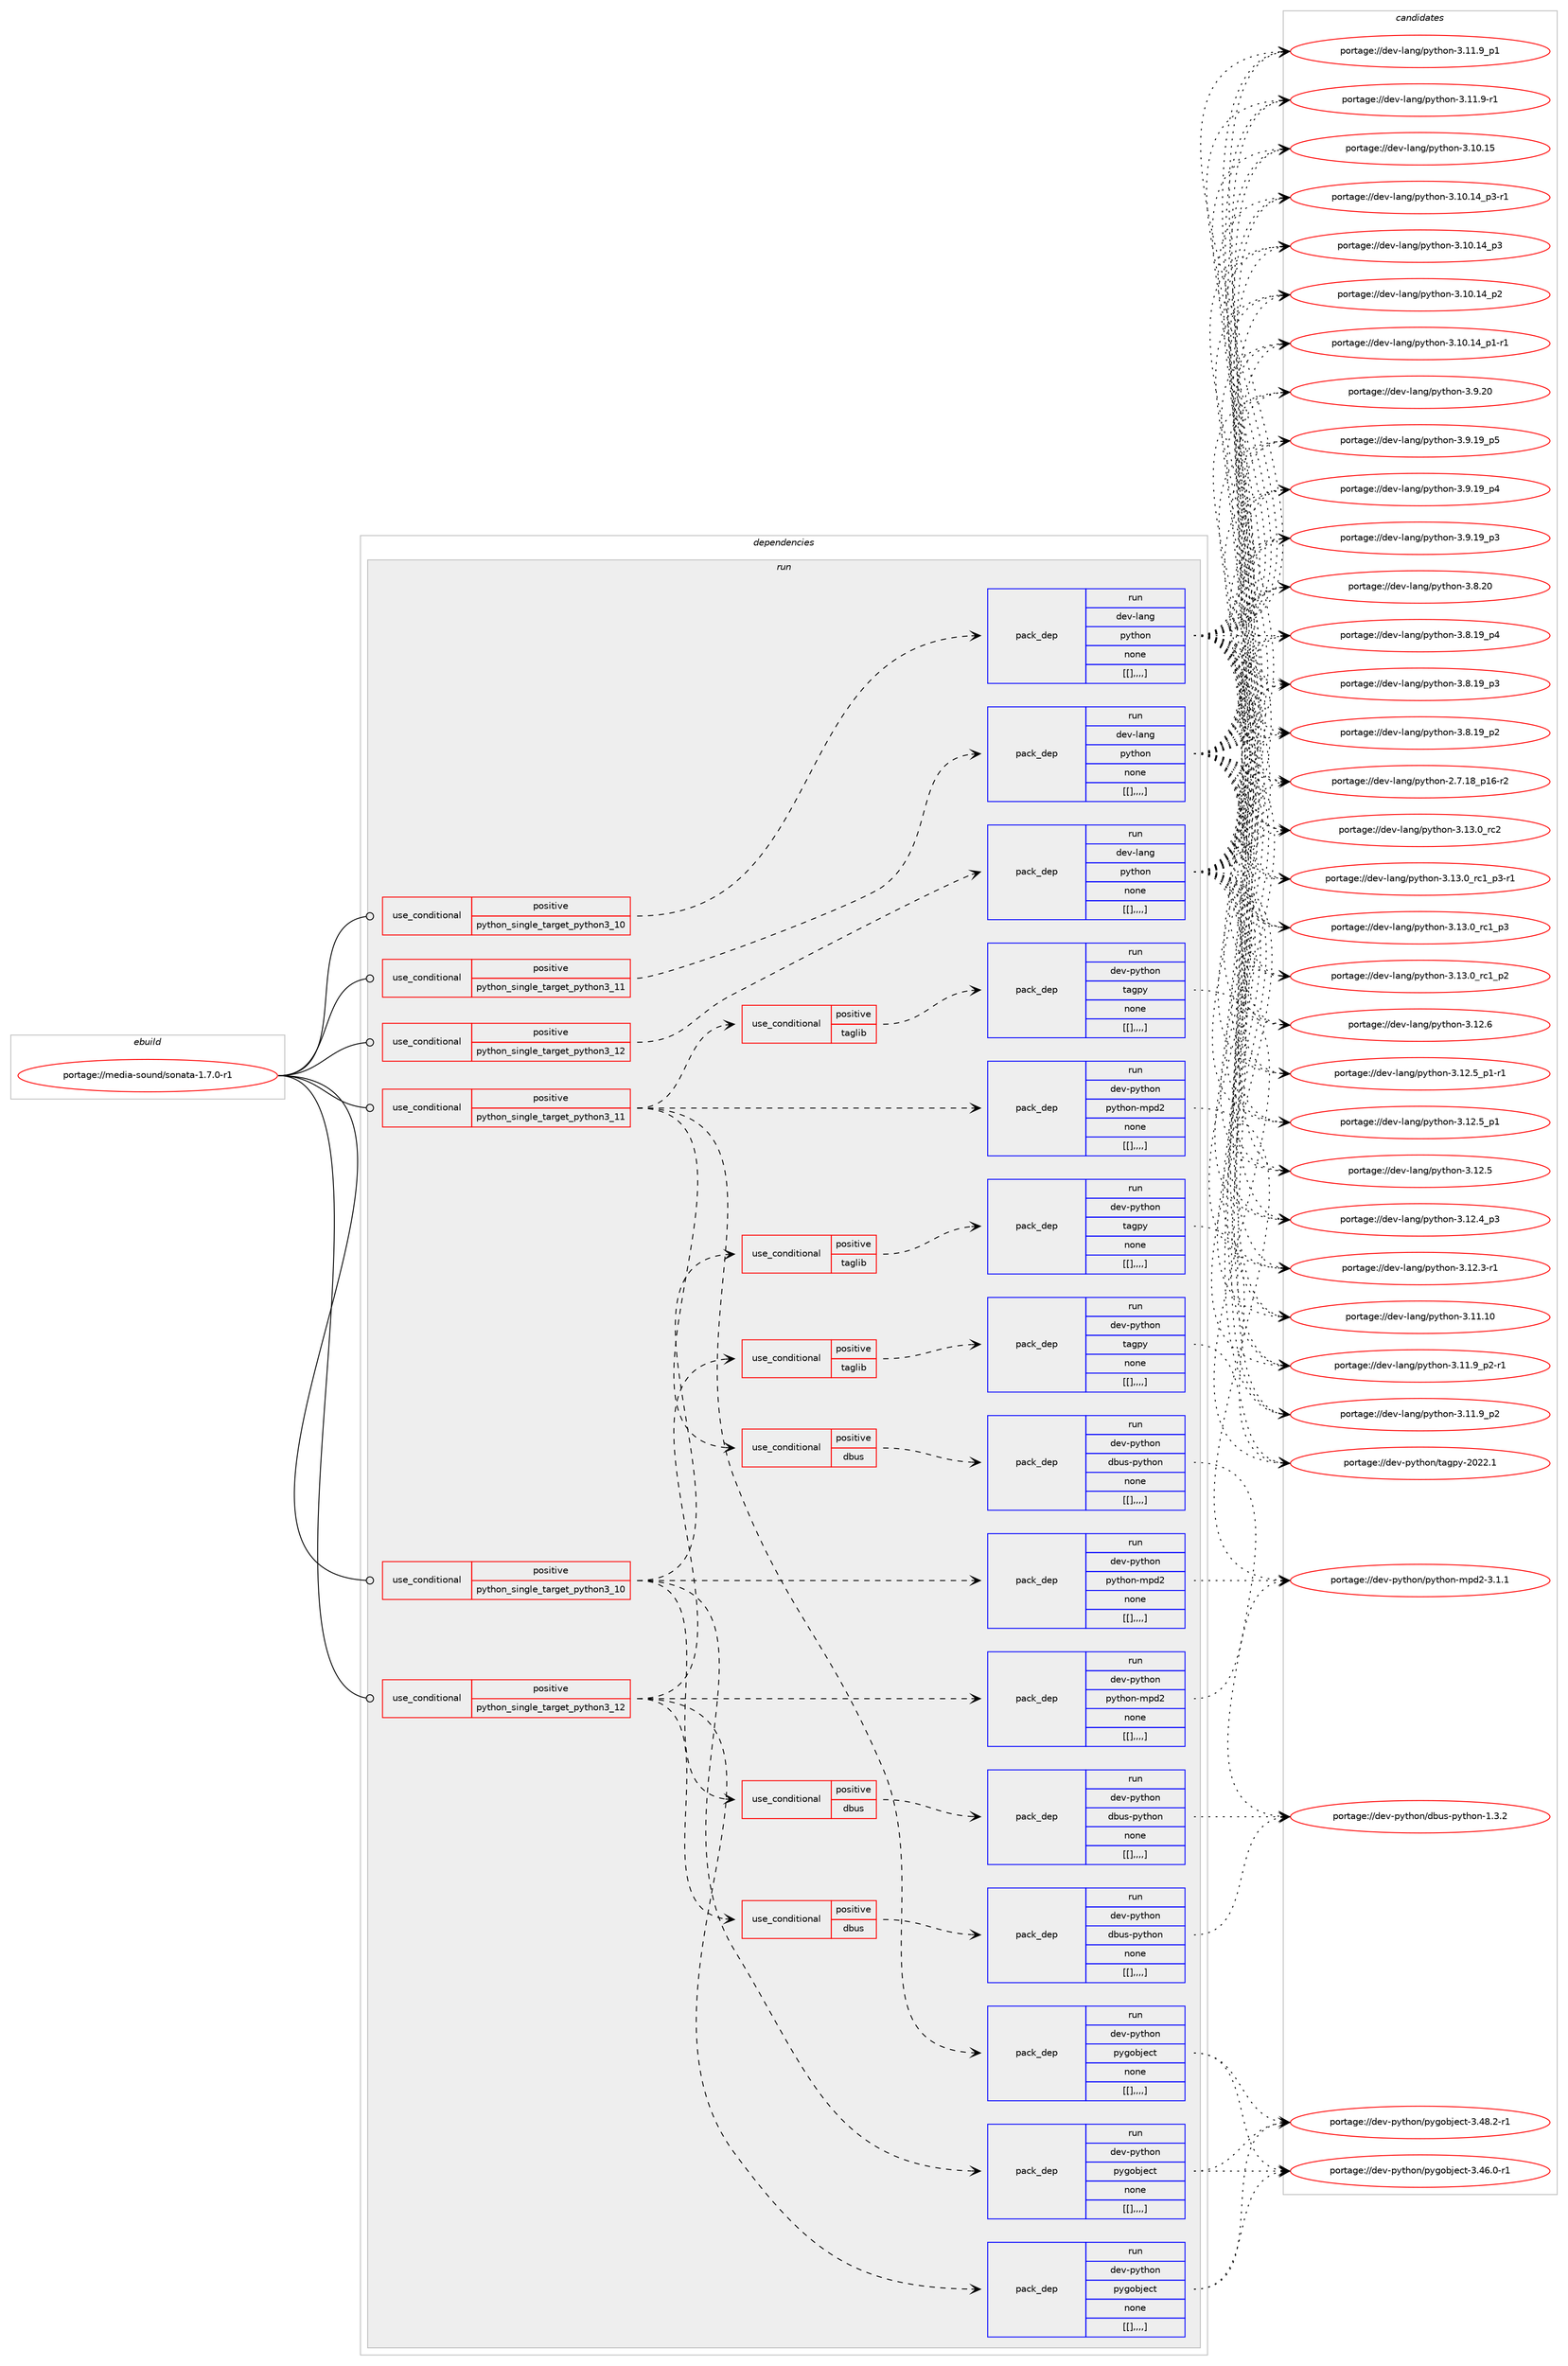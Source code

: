 digraph prolog {

# *************
# Graph options
# *************

newrank=true;
concentrate=true;
compound=true;
graph [rankdir=LR,fontname=Helvetica,fontsize=10,ranksep=1.5];#, ranksep=2.5, nodesep=0.2];
edge  [arrowhead=vee];
node  [fontname=Helvetica,fontsize=10];

# **********
# The ebuild
# **********

subgraph cluster_leftcol {
color=gray;
label=<<i>ebuild</i>>;
id [label="portage://media-sound/sonata-1.7.0-r1", color=red, width=4, href="../media-sound/sonata-1.7.0-r1.svg"];
}

# ****************
# The dependencies
# ****************

subgraph cluster_midcol {
color=gray;
label=<<i>dependencies</i>>;
subgraph cluster_compile {
fillcolor="#eeeeee";
style=filled;
label=<<i>compile</i>>;
}
subgraph cluster_compileandrun {
fillcolor="#eeeeee";
style=filled;
label=<<i>compile and run</i>>;
}
subgraph cluster_run {
fillcolor="#eeeeee";
style=filled;
label=<<i>run</i>>;
subgraph cond85571 {
dependency338604 [label=<<TABLE BORDER="0" CELLBORDER="1" CELLSPACING="0" CELLPADDING="4"><TR><TD ROWSPAN="3" CELLPADDING="10">use_conditional</TD></TR><TR><TD>positive</TD></TR><TR><TD>python_single_target_python3_10</TD></TR></TABLE>>, shape=none, color=red];
subgraph pack250392 {
dependency338605 [label=<<TABLE BORDER="0" CELLBORDER="1" CELLSPACING="0" CELLPADDING="4" WIDTH="220"><TR><TD ROWSPAN="6" CELLPADDING="30">pack_dep</TD></TR><TR><TD WIDTH="110">run</TD></TR><TR><TD>dev-lang</TD></TR><TR><TD>python</TD></TR><TR><TD>none</TD></TR><TR><TD>[[],,,,]</TD></TR></TABLE>>, shape=none, color=blue];
}
dependency338604:e -> dependency338605:w [weight=20,style="dashed",arrowhead="vee"];
}
id:e -> dependency338604:w [weight=20,style="solid",arrowhead="odot"];
subgraph cond85572 {
dependency338606 [label=<<TABLE BORDER="0" CELLBORDER="1" CELLSPACING="0" CELLPADDING="4"><TR><TD ROWSPAN="3" CELLPADDING="10">use_conditional</TD></TR><TR><TD>positive</TD></TR><TR><TD>python_single_target_python3_10</TD></TR></TABLE>>, shape=none, color=red];
subgraph pack250393 {
dependency338607 [label=<<TABLE BORDER="0" CELLBORDER="1" CELLSPACING="0" CELLPADDING="4" WIDTH="220"><TR><TD ROWSPAN="6" CELLPADDING="30">pack_dep</TD></TR><TR><TD WIDTH="110">run</TD></TR><TR><TD>dev-python</TD></TR><TR><TD>pygobject</TD></TR><TR><TD>none</TD></TR><TR><TD>[[],,,,]</TD></TR></TABLE>>, shape=none, color=blue];
}
dependency338606:e -> dependency338607:w [weight=20,style="dashed",arrowhead="vee"];
subgraph pack250394 {
dependency338608 [label=<<TABLE BORDER="0" CELLBORDER="1" CELLSPACING="0" CELLPADDING="4" WIDTH="220"><TR><TD ROWSPAN="6" CELLPADDING="30">pack_dep</TD></TR><TR><TD WIDTH="110">run</TD></TR><TR><TD>dev-python</TD></TR><TR><TD>python-mpd2</TD></TR><TR><TD>none</TD></TR><TR><TD>[[],,,,]</TD></TR></TABLE>>, shape=none, color=blue];
}
dependency338606:e -> dependency338608:w [weight=20,style="dashed",arrowhead="vee"];
subgraph cond85573 {
dependency338609 [label=<<TABLE BORDER="0" CELLBORDER="1" CELLSPACING="0" CELLPADDING="4"><TR><TD ROWSPAN="3" CELLPADDING="10">use_conditional</TD></TR><TR><TD>positive</TD></TR><TR><TD>dbus</TD></TR></TABLE>>, shape=none, color=red];
subgraph pack250395 {
dependency338610 [label=<<TABLE BORDER="0" CELLBORDER="1" CELLSPACING="0" CELLPADDING="4" WIDTH="220"><TR><TD ROWSPAN="6" CELLPADDING="30">pack_dep</TD></TR><TR><TD WIDTH="110">run</TD></TR><TR><TD>dev-python</TD></TR><TR><TD>dbus-python</TD></TR><TR><TD>none</TD></TR><TR><TD>[[],,,,]</TD></TR></TABLE>>, shape=none, color=blue];
}
dependency338609:e -> dependency338610:w [weight=20,style="dashed",arrowhead="vee"];
}
dependency338606:e -> dependency338609:w [weight=20,style="dashed",arrowhead="vee"];
subgraph cond85574 {
dependency338611 [label=<<TABLE BORDER="0" CELLBORDER="1" CELLSPACING="0" CELLPADDING="4"><TR><TD ROWSPAN="3" CELLPADDING="10">use_conditional</TD></TR><TR><TD>positive</TD></TR><TR><TD>taglib</TD></TR></TABLE>>, shape=none, color=red];
subgraph pack250396 {
dependency338612 [label=<<TABLE BORDER="0" CELLBORDER="1" CELLSPACING="0" CELLPADDING="4" WIDTH="220"><TR><TD ROWSPAN="6" CELLPADDING="30">pack_dep</TD></TR><TR><TD WIDTH="110">run</TD></TR><TR><TD>dev-python</TD></TR><TR><TD>tagpy</TD></TR><TR><TD>none</TD></TR><TR><TD>[[],,,,]</TD></TR></TABLE>>, shape=none, color=blue];
}
dependency338611:e -> dependency338612:w [weight=20,style="dashed",arrowhead="vee"];
}
dependency338606:e -> dependency338611:w [weight=20,style="dashed",arrowhead="vee"];
}
id:e -> dependency338606:w [weight=20,style="solid",arrowhead="odot"];
subgraph cond85575 {
dependency338613 [label=<<TABLE BORDER="0" CELLBORDER="1" CELLSPACING="0" CELLPADDING="4"><TR><TD ROWSPAN="3" CELLPADDING="10">use_conditional</TD></TR><TR><TD>positive</TD></TR><TR><TD>python_single_target_python3_11</TD></TR></TABLE>>, shape=none, color=red];
subgraph pack250397 {
dependency338614 [label=<<TABLE BORDER="0" CELLBORDER="1" CELLSPACING="0" CELLPADDING="4" WIDTH="220"><TR><TD ROWSPAN="6" CELLPADDING="30">pack_dep</TD></TR><TR><TD WIDTH="110">run</TD></TR><TR><TD>dev-lang</TD></TR><TR><TD>python</TD></TR><TR><TD>none</TD></TR><TR><TD>[[],,,,]</TD></TR></TABLE>>, shape=none, color=blue];
}
dependency338613:e -> dependency338614:w [weight=20,style="dashed",arrowhead="vee"];
}
id:e -> dependency338613:w [weight=20,style="solid",arrowhead="odot"];
subgraph cond85576 {
dependency338615 [label=<<TABLE BORDER="0" CELLBORDER="1" CELLSPACING="0" CELLPADDING="4"><TR><TD ROWSPAN="3" CELLPADDING="10">use_conditional</TD></TR><TR><TD>positive</TD></TR><TR><TD>python_single_target_python3_11</TD></TR></TABLE>>, shape=none, color=red];
subgraph pack250398 {
dependency338616 [label=<<TABLE BORDER="0" CELLBORDER="1" CELLSPACING="0" CELLPADDING="4" WIDTH="220"><TR><TD ROWSPAN="6" CELLPADDING="30">pack_dep</TD></TR><TR><TD WIDTH="110">run</TD></TR><TR><TD>dev-python</TD></TR><TR><TD>pygobject</TD></TR><TR><TD>none</TD></TR><TR><TD>[[],,,,]</TD></TR></TABLE>>, shape=none, color=blue];
}
dependency338615:e -> dependency338616:w [weight=20,style="dashed",arrowhead="vee"];
subgraph pack250399 {
dependency338617 [label=<<TABLE BORDER="0" CELLBORDER="1" CELLSPACING="0" CELLPADDING="4" WIDTH="220"><TR><TD ROWSPAN="6" CELLPADDING="30">pack_dep</TD></TR><TR><TD WIDTH="110">run</TD></TR><TR><TD>dev-python</TD></TR><TR><TD>python-mpd2</TD></TR><TR><TD>none</TD></TR><TR><TD>[[],,,,]</TD></TR></TABLE>>, shape=none, color=blue];
}
dependency338615:e -> dependency338617:w [weight=20,style="dashed",arrowhead="vee"];
subgraph cond85577 {
dependency338618 [label=<<TABLE BORDER="0" CELLBORDER="1" CELLSPACING="0" CELLPADDING="4"><TR><TD ROWSPAN="3" CELLPADDING="10">use_conditional</TD></TR><TR><TD>positive</TD></TR><TR><TD>dbus</TD></TR></TABLE>>, shape=none, color=red];
subgraph pack250400 {
dependency338619 [label=<<TABLE BORDER="0" CELLBORDER="1" CELLSPACING="0" CELLPADDING="4" WIDTH="220"><TR><TD ROWSPAN="6" CELLPADDING="30">pack_dep</TD></TR><TR><TD WIDTH="110">run</TD></TR><TR><TD>dev-python</TD></TR><TR><TD>dbus-python</TD></TR><TR><TD>none</TD></TR><TR><TD>[[],,,,]</TD></TR></TABLE>>, shape=none, color=blue];
}
dependency338618:e -> dependency338619:w [weight=20,style="dashed",arrowhead="vee"];
}
dependency338615:e -> dependency338618:w [weight=20,style="dashed",arrowhead="vee"];
subgraph cond85578 {
dependency338620 [label=<<TABLE BORDER="0" CELLBORDER="1" CELLSPACING="0" CELLPADDING="4"><TR><TD ROWSPAN="3" CELLPADDING="10">use_conditional</TD></TR><TR><TD>positive</TD></TR><TR><TD>taglib</TD></TR></TABLE>>, shape=none, color=red];
subgraph pack250401 {
dependency338621 [label=<<TABLE BORDER="0" CELLBORDER="1" CELLSPACING="0" CELLPADDING="4" WIDTH="220"><TR><TD ROWSPAN="6" CELLPADDING="30">pack_dep</TD></TR><TR><TD WIDTH="110">run</TD></TR><TR><TD>dev-python</TD></TR><TR><TD>tagpy</TD></TR><TR><TD>none</TD></TR><TR><TD>[[],,,,]</TD></TR></TABLE>>, shape=none, color=blue];
}
dependency338620:e -> dependency338621:w [weight=20,style="dashed",arrowhead="vee"];
}
dependency338615:e -> dependency338620:w [weight=20,style="dashed",arrowhead="vee"];
}
id:e -> dependency338615:w [weight=20,style="solid",arrowhead="odot"];
subgraph cond85579 {
dependency338622 [label=<<TABLE BORDER="0" CELLBORDER="1" CELLSPACING="0" CELLPADDING="4"><TR><TD ROWSPAN="3" CELLPADDING="10">use_conditional</TD></TR><TR><TD>positive</TD></TR><TR><TD>python_single_target_python3_12</TD></TR></TABLE>>, shape=none, color=red];
subgraph pack250402 {
dependency338623 [label=<<TABLE BORDER="0" CELLBORDER="1" CELLSPACING="0" CELLPADDING="4" WIDTH="220"><TR><TD ROWSPAN="6" CELLPADDING="30">pack_dep</TD></TR><TR><TD WIDTH="110">run</TD></TR><TR><TD>dev-lang</TD></TR><TR><TD>python</TD></TR><TR><TD>none</TD></TR><TR><TD>[[],,,,]</TD></TR></TABLE>>, shape=none, color=blue];
}
dependency338622:e -> dependency338623:w [weight=20,style="dashed",arrowhead="vee"];
}
id:e -> dependency338622:w [weight=20,style="solid",arrowhead="odot"];
subgraph cond85580 {
dependency338624 [label=<<TABLE BORDER="0" CELLBORDER="1" CELLSPACING="0" CELLPADDING="4"><TR><TD ROWSPAN="3" CELLPADDING="10">use_conditional</TD></TR><TR><TD>positive</TD></TR><TR><TD>python_single_target_python3_12</TD></TR></TABLE>>, shape=none, color=red];
subgraph pack250403 {
dependency338625 [label=<<TABLE BORDER="0" CELLBORDER="1" CELLSPACING="0" CELLPADDING="4" WIDTH="220"><TR><TD ROWSPAN="6" CELLPADDING="30">pack_dep</TD></TR><TR><TD WIDTH="110">run</TD></TR><TR><TD>dev-python</TD></TR><TR><TD>pygobject</TD></TR><TR><TD>none</TD></TR><TR><TD>[[],,,,]</TD></TR></TABLE>>, shape=none, color=blue];
}
dependency338624:e -> dependency338625:w [weight=20,style="dashed",arrowhead="vee"];
subgraph pack250404 {
dependency338626 [label=<<TABLE BORDER="0" CELLBORDER="1" CELLSPACING="0" CELLPADDING="4" WIDTH="220"><TR><TD ROWSPAN="6" CELLPADDING="30">pack_dep</TD></TR><TR><TD WIDTH="110">run</TD></TR><TR><TD>dev-python</TD></TR><TR><TD>python-mpd2</TD></TR><TR><TD>none</TD></TR><TR><TD>[[],,,,]</TD></TR></TABLE>>, shape=none, color=blue];
}
dependency338624:e -> dependency338626:w [weight=20,style="dashed",arrowhead="vee"];
subgraph cond85581 {
dependency338627 [label=<<TABLE BORDER="0" CELLBORDER="1" CELLSPACING="0" CELLPADDING="4"><TR><TD ROWSPAN="3" CELLPADDING="10">use_conditional</TD></TR><TR><TD>positive</TD></TR><TR><TD>dbus</TD></TR></TABLE>>, shape=none, color=red];
subgraph pack250405 {
dependency338628 [label=<<TABLE BORDER="0" CELLBORDER="1" CELLSPACING="0" CELLPADDING="4" WIDTH="220"><TR><TD ROWSPAN="6" CELLPADDING="30">pack_dep</TD></TR><TR><TD WIDTH="110">run</TD></TR><TR><TD>dev-python</TD></TR><TR><TD>dbus-python</TD></TR><TR><TD>none</TD></TR><TR><TD>[[],,,,]</TD></TR></TABLE>>, shape=none, color=blue];
}
dependency338627:e -> dependency338628:w [weight=20,style="dashed",arrowhead="vee"];
}
dependency338624:e -> dependency338627:w [weight=20,style="dashed",arrowhead="vee"];
subgraph cond85582 {
dependency338629 [label=<<TABLE BORDER="0" CELLBORDER="1" CELLSPACING="0" CELLPADDING="4"><TR><TD ROWSPAN="3" CELLPADDING="10">use_conditional</TD></TR><TR><TD>positive</TD></TR><TR><TD>taglib</TD></TR></TABLE>>, shape=none, color=red];
subgraph pack250406 {
dependency338630 [label=<<TABLE BORDER="0" CELLBORDER="1" CELLSPACING="0" CELLPADDING="4" WIDTH="220"><TR><TD ROWSPAN="6" CELLPADDING="30">pack_dep</TD></TR><TR><TD WIDTH="110">run</TD></TR><TR><TD>dev-python</TD></TR><TR><TD>tagpy</TD></TR><TR><TD>none</TD></TR><TR><TD>[[],,,,]</TD></TR></TABLE>>, shape=none, color=blue];
}
dependency338629:e -> dependency338630:w [weight=20,style="dashed",arrowhead="vee"];
}
dependency338624:e -> dependency338629:w [weight=20,style="dashed",arrowhead="vee"];
}
id:e -> dependency338624:w [weight=20,style="solid",arrowhead="odot"];
}
}

# **************
# The candidates
# **************

subgraph cluster_choices {
rank=same;
color=gray;
label=<<i>candidates</i>>;

subgraph choice250392 {
color=black;
nodesep=1;
choice10010111845108971101034711212111610411111045514649514648951149950 [label="portage://dev-lang/python-3.13.0_rc2", color=red, width=4,href="../dev-lang/python-3.13.0_rc2.svg"];
choice1001011184510897110103471121211161041111104551464951464895114994995112514511449 [label="portage://dev-lang/python-3.13.0_rc1_p3-r1", color=red, width=4,href="../dev-lang/python-3.13.0_rc1_p3-r1.svg"];
choice100101118451089711010347112121116104111110455146495146489511499499511251 [label="portage://dev-lang/python-3.13.0_rc1_p3", color=red, width=4,href="../dev-lang/python-3.13.0_rc1_p3.svg"];
choice100101118451089711010347112121116104111110455146495146489511499499511250 [label="portage://dev-lang/python-3.13.0_rc1_p2", color=red, width=4,href="../dev-lang/python-3.13.0_rc1_p2.svg"];
choice10010111845108971101034711212111610411111045514649504654 [label="portage://dev-lang/python-3.12.6", color=red, width=4,href="../dev-lang/python-3.12.6.svg"];
choice1001011184510897110103471121211161041111104551464950465395112494511449 [label="portage://dev-lang/python-3.12.5_p1-r1", color=red, width=4,href="../dev-lang/python-3.12.5_p1-r1.svg"];
choice100101118451089711010347112121116104111110455146495046539511249 [label="portage://dev-lang/python-3.12.5_p1", color=red, width=4,href="../dev-lang/python-3.12.5_p1.svg"];
choice10010111845108971101034711212111610411111045514649504653 [label="portage://dev-lang/python-3.12.5", color=red, width=4,href="../dev-lang/python-3.12.5.svg"];
choice100101118451089711010347112121116104111110455146495046529511251 [label="portage://dev-lang/python-3.12.4_p3", color=red, width=4,href="../dev-lang/python-3.12.4_p3.svg"];
choice100101118451089711010347112121116104111110455146495046514511449 [label="portage://dev-lang/python-3.12.3-r1", color=red, width=4,href="../dev-lang/python-3.12.3-r1.svg"];
choice1001011184510897110103471121211161041111104551464949464948 [label="portage://dev-lang/python-3.11.10", color=red, width=4,href="../dev-lang/python-3.11.10.svg"];
choice1001011184510897110103471121211161041111104551464949465795112504511449 [label="portage://dev-lang/python-3.11.9_p2-r1", color=red, width=4,href="../dev-lang/python-3.11.9_p2-r1.svg"];
choice100101118451089711010347112121116104111110455146494946579511250 [label="portage://dev-lang/python-3.11.9_p2", color=red, width=4,href="../dev-lang/python-3.11.9_p2.svg"];
choice100101118451089711010347112121116104111110455146494946579511249 [label="portage://dev-lang/python-3.11.9_p1", color=red, width=4,href="../dev-lang/python-3.11.9_p1.svg"];
choice100101118451089711010347112121116104111110455146494946574511449 [label="portage://dev-lang/python-3.11.9-r1", color=red, width=4,href="../dev-lang/python-3.11.9-r1.svg"];
choice1001011184510897110103471121211161041111104551464948464953 [label="portage://dev-lang/python-3.10.15", color=red, width=4,href="../dev-lang/python-3.10.15.svg"];
choice100101118451089711010347112121116104111110455146494846495295112514511449 [label="portage://dev-lang/python-3.10.14_p3-r1", color=red, width=4,href="../dev-lang/python-3.10.14_p3-r1.svg"];
choice10010111845108971101034711212111610411111045514649484649529511251 [label="portage://dev-lang/python-3.10.14_p3", color=red, width=4,href="../dev-lang/python-3.10.14_p3.svg"];
choice10010111845108971101034711212111610411111045514649484649529511250 [label="portage://dev-lang/python-3.10.14_p2", color=red, width=4,href="../dev-lang/python-3.10.14_p2.svg"];
choice100101118451089711010347112121116104111110455146494846495295112494511449 [label="portage://dev-lang/python-3.10.14_p1-r1", color=red, width=4,href="../dev-lang/python-3.10.14_p1-r1.svg"];
choice10010111845108971101034711212111610411111045514657465048 [label="portage://dev-lang/python-3.9.20", color=red, width=4,href="../dev-lang/python-3.9.20.svg"];
choice100101118451089711010347112121116104111110455146574649579511253 [label="portage://dev-lang/python-3.9.19_p5", color=red, width=4,href="../dev-lang/python-3.9.19_p5.svg"];
choice100101118451089711010347112121116104111110455146574649579511252 [label="portage://dev-lang/python-3.9.19_p4", color=red, width=4,href="../dev-lang/python-3.9.19_p4.svg"];
choice100101118451089711010347112121116104111110455146574649579511251 [label="portage://dev-lang/python-3.9.19_p3", color=red, width=4,href="../dev-lang/python-3.9.19_p3.svg"];
choice10010111845108971101034711212111610411111045514656465048 [label="portage://dev-lang/python-3.8.20", color=red, width=4,href="../dev-lang/python-3.8.20.svg"];
choice100101118451089711010347112121116104111110455146564649579511252 [label="portage://dev-lang/python-3.8.19_p4", color=red, width=4,href="../dev-lang/python-3.8.19_p4.svg"];
choice100101118451089711010347112121116104111110455146564649579511251 [label="portage://dev-lang/python-3.8.19_p3", color=red, width=4,href="../dev-lang/python-3.8.19_p3.svg"];
choice100101118451089711010347112121116104111110455146564649579511250 [label="portage://dev-lang/python-3.8.19_p2", color=red, width=4,href="../dev-lang/python-3.8.19_p2.svg"];
choice100101118451089711010347112121116104111110455046554649569511249544511450 [label="portage://dev-lang/python-2.7.18_p16-r2", color=red, width=4,href="../dev-lang/python-2.7.18_p16-r2.svg"];
dependency338605:e -> choice10010111845108971101034711212111610411111045514649514648951149950:w [style=dotted,weight="100"];
dependency338605:e -> choice1001011184510897110103471121211161041111104551464951464895114994995112514511449:w [style=dotted,weight="100"];
dependency338605:e -> choice100101118451089711010347112121116104111110455146495146489511499499511251:w [style=dotted,weight="100"];
dependency338605:e -> choice100101118451089711010347112121116104111110455146495146489511499499511250:w [style=dotted,weight="100"];
dependency338605:e -> choice10010111845108971101034711212111610411111045514649504654:w [style=dotted,weight="100"];
dependency338605:e -> choice1001011184510897110103471121211161041111104551464950465395112494511449:w [style=dotted,weight="100"];
dependency338605:e -> choice100101118451089711010347112121116104111110455146495046539511249:w [style=dotted,weight="100"];
dependency338605:e -> choice10010111845108971101034711212111610411111045514649504653:w [style=dotted,weight="100"];
dependency338605:e -> choice100101118451089711010347112121116104111110455146495046529511251:w [style=dotted,weight="100"];
dependency338605:e -> choice100101118451089711010347112121116104111110455146495046514511449:w [style=dotted,weight="100"];
dependency338605:e -> choice1001011184510897110103471121211161041111104551464949464948:w [style=dotted,weight="100"];
dependency338605:e -> choice1001011184510897110103471121211161041111104551464949465795112504511449:w [style=dotted,weight="100"];
dependency338605:e -> choice100101118451089711010347112121116104111110455146494946579511250:w [style=dotted,weight="100"];
dependency338605:e -> choice100101118451089711010347112121116104111110455146494946579511249:w [style=dotted,weight="100"];
dependency338605:e -> choice100101118451089711010347112121116104111110455146494946574511449:w [style=dotted,weight="100"];
dependency338605:e -> choice1001011184510897110103471121211161041111104551464948464953:w [style=dotted,weight="100"];
dependency338605:e -> choice100101118451089711010347112121116104111110455146494846495295112514511449:w [style=dotted,weight="100"];
dependency338605:e -> choice10010111845108971101034711212111610411111045514649484649529511251:w [style=dotted,weight="100"];
dependency338605:e -> choice10010111845108971101034711212111610411111045514649484649529511250:w [style=dotted,weight="100"];
dependency338605:e -> choice100101118451089711010347112121116104111110455146494846495295112494511449:w [style=dotted,weight="100"];
dependency338605:e -> choice10010111845108971101034711212111610411111045514657465048:w [style=dotted,weight="100"];
dependency338605:e -> choice100101118451089711010347112121116104111110455146574649579511253:w [style=dotted,weight="100"];
dependency338605:e -> choice100101118451089711010347112121116104111110455146574649579511252:w [style=dotted,weight="100"];
dependency338605:e -> choice100101118451089711010347112121116104111110455146574649579511251:w [style=dotted,weight="100"];
dependency338605:e -> choice10010111845108971101034711212111610411111045514656465048:w [style=dotted,weight="100"];
dependency338605:e -> choice100101118451089711010347112121116104111110455146564649579511252:w [style=dotted,weight="100"];
dependency338605:e -> choice100101118451089711010347112121116104111110455146564649579511251:w [style=dotted,weight="100"];
dependency338605:e -> choice100101118451089711010347112121116104111110455146564649579511250:w [style=dotted,weight="100"];
dependency338605:e -> choice100101118451089711010347112121116104111110455046554649569511249544511450:w [style=dotted,weight="100"];
}
subgraph choice250393 {
color=black;
nodesep=1;
choice10010111845112121116104111110471121211031119810610199116455146525646504511449 [label="portage://dev-python/pygobject-3.48.2-r1", color=red, width=4,href="../dev-python/pygobject-3.48.2-r1.svg"];
choice10010111845112121116104111110471121211031119810610199116455146525446484511449 [label="portage://dev-python/pygobject-3.46.0-r1", color=red, width=4,href="../dev-python/pygobject-3.46.0-r1.svg"];
dependency338607:e -> choice10010111845112121116104111110471121211031119810610199116455146525646504511449:w [style=dotted,weight="100"];
dependency338607:e -> choice10010111845112121116104111110471121211031119810610199116455146525446484511449:w [style=dotted,weight="100"];
}
subgraph choice250394 {
color=black;
nodesep=1;
choice10010111845112121116104111110471121211161041111104510911210050455146494649 [label="portage://dev-python/python-mpd2-3.1.1", color=red, width=4,href="../dev-python/python-mpd2-3.1.1.svg"];
dependency338608:e -> choice10010111845112121116104111110471121211161041111104510911210050455146494649:w [style=dotted,weight="100"];
}
subgraph choice250395 {
color=black;
nodesep=1;
choice10010111845112121116104111110471009811711545112121116104111110454946514650 [label="portage://dev-python/dbus-python-1.3.2", color=red, width=4,href="../dev-python/dbus-python-1.3.2.svg"];
dependency338610:e -> choice10010111845112121116104111110471009811711545112121116104111110454946514650:w [style=dotted,weight="100"];
}
subgraph choice250396 {
color=black;
nodesep=1;
choice10010111845112121116104111110471169710311212145504850504649 [label="portage://dev-python/tagpy-2022.1", color=red, width=4,href="../dev-python/tagpy-2022.1.svg"];
dependency338612:e -> choice10010111845112121116104111110471169710311212145504850504649:w [style=dotted,weight="100"];
}
subgraph choice250397 {
color=black;
nodesep=1;
choice10010111845108971101034711212111610411111045514649514648951149950 [label="portage://dev-lang/python-3.13.0_rc2", color=red, width=4,href="../dev-lang/python-3.13.0_rc2.svg"];
choice1001011184510897110103471121211161041111104551464951464895114994995112514511449 [label="portage://dev-lang/python-3.13.0_rc1_p3-r1", color=red, width=4,href="../dev-lang/python-3.13.0_rc1_p3-r1.svg"];
choice100101118451089711010347112121116104111110455146495146489511499499511251 [label="portage://dev-lang/python-3.13.0_rc1_p3", color=red, width=4,href="../dev-lang/python-3.13.0_rc1_p3.svg"];
choice100101118451089711010347112121116104111110455146495146489511499499511250 [label="portage://dev-lang/python-3.13.0_rc1_p2", color=red, width=4,href="../dev-lang/python-3.13.0_rc1_p2.svg"];
choice10010111845108971101034711212111610411111045514649504654 [label="portage://dev-lang/python-3.12.6", color=red, width=4,href="../dev-lang/python-3.12.6.svg"];
choice1001011184510897110103471121211161041111104551464950465395112494511449 [label="portage://dev-lang/python-3.12.5_p1-r1", color=red, width=4,href="../dev-lang/python-3.12.5_p1-r1.svg"];
choice100101118451089711010347112121116104111110455146495046539511249 [label="portage://dev-lang/python-3.12.5_p1", color=red, width=4,href="../dev-lang/python-3.12.5_p1.svg"];
choice10010111845108971101034711212111610411111045514649504653 [label="portage://dev-lang/python-3.12.5", color=red, width=4,href="../dev-lang/python-3.12.5.svg"];
choice100101118451089711010347112121116104111110455146495046529511251 [label="portage://dev-lang/python-3.12.4_p3", color=red, width=4,href="../dev-lang/python-3.12.4_p3.svg"];
choice100101118451089711010347112121116104111110455146495046514511449 [label="portage://dev-lang/python-3.12.3-r1", color=red, width=4,href="../dev-lang/python-3.12.3-r1.svg"];
choice1001011184510897110103471121211161041111104551464949464948 [label="portage://dev-lang/python-3.11.10", color=red, width=4,href="../dev-lang/python-3.11.10.svg"];
choice1001011184510897110103471121211161041111104551464949465795112504511449 [label="portage://dev-lang/python-3.11.9_p2-r1", color=red, width=4,href="../dev-lang/python-3.11.9_p2-r1.svg"];
choice100101118451089711010347112121116104111110455146494946579511250 [label="portage://dev-lang/python-3.11.9_p2", color=red, width=4,href="../dev-lang/python-3.11.9_p2.svg"];
choice100101118451089711010347112121116104111110455146494946579511249 [label="portage://dev-lang/python-3.11.9_p1", color=red, width=4,href="../dev-lang/python-3.11.9_p1.svg"];
choice100101118451089711010347112121116104111110455146494946574511449 [label="portage://dev-lang/python-3.11.9-r1", color=red, width=4,href="../dev-lang/python-3.11.9-r1.svg"];
choice1001011184510897110103471121211161041111104551464948464953 [label="portage://dev-lang/python-3.10.15", color=red, width=4,href="../dev-lang/python-3.10.15.svg"];
choice100101118451089711010347112121116104111110455146494846495295112514511449 [label="portage://dev-lang/python-3.10.14_p3-r1", color=red, width=4,href="../dev-lang/python-3.10.14_p3-r1.svg"];
choice10010111845108971101034711212111610411111045514649484649529511251 [label="portage://dev-lang/python-3.10.14_p3", color=red, width=4,href="../dev-lang/python-3.10.14_p3.svg"];
choice10010111845108971101034711212111610411111045514649484649529511250 [label="portage://dev-lang/python-3.10.14_p2", color=red, width=4,href="../dev-lang/python-3.10.14_p2.svg"];
choice100101118451089711010347112121116104111110455146494846495295112494511449 [label="portage://dev-lang/python-3.10.14_p1-r1", color=red, width=4,href="../dev-lang/python-3.10.14_p1-r1.svg"];
choice10010111845108971101034711212111610411111045514657465048 [label="portage://dev-lang/python-3.9.20", color=red, width=4,href="../dev-lang/python-3.9.20.svg"];
choice100101118451089711010347112121116104111110455146574649579511253 [label="portage://dev-lang/python-3.9.19_p5", color=red, width=4,href="../dev-lang/python-3.9.19_p5.svg"];
choice100101118451089711010347112121116104111110455146574649579511252 [label="portage://dev-lang/python-3.9.19_p4", color=red, width=4,href="../dev-lang/python-3.9.19_p4.svg"];
choice100101118451089711010347112121116104111110455146574649579511251 [label="portage://dev-lang/python-3.9.19_p3", color=red, width=4,href="../dev-lang/python-3.9.19_p3.svg"];
choice10010111845108971101034711212111610411111045514656465048 [label="portage://dev-lang/python-3.8.20", color=red, width=4,href="../dev-lang/python-3.8.20.svg"];
choice100101118451089711010347112121116104111110455146564649579511252 [label="portage://dev-lang/python-3.8.19_p4", color=red, width=4,href="../dev-lang/python-3.8.19_p4.svg"];
choice100101118451089711010347112121116104111110455146564649579511251 [label="portage://dev-lang/python-3.8.19_p3", color=red, width=4,href="../dev-lang/python-3.8.19_p3.svg"];
choice100101118451089711010347112121116104111110455146564649579511250 [label="portage://dev-lang/python-3.8.19_p2", color=red, width=4,href="../dev-lang/python-3.8.19_p2.svg"];
choice100101118451089711010347112121116104111110455046554649569511249544511450 [label="portage://dev-lang/python-2.7.18_p16-r2", color=red, width=4,href="../dev-lang/python-2.7.18_p16-r2.svg"];
dependency338614:e -> choice10010111845108971101034711212111610411111045514649514648951149950:w [style=dotted,weight="100"];
dependency338614:e -> choice1001011184510897110103471121211161041111104551464951464895114994995112514511449:w [style=dotted,weight="100"];
dependency338614:e -> choice100101118451089711010347112121116104111110455146495146489511499499511251:w [style=dotted,weight="100"];
dependency338614:e -> choice100101118451089711010347112121116104111110455146495146489511499499511250:w [style=dotted,weight="100"];
dependency338614:e -> choice10010111845108971101034711212111610411111045514649504654:w [style=dotted,weight="100"];
dependency338614:e -> choice1001011184510897110103471121211161041111104551464950465395112494511449:w [style=dotted,weight="100"];
dependency338614:e -> choice100101118451089711010347112121116104111110455146495046539511249:w [style=dotted,weight="100"];
dependency338614:e -> choice10010111845108971101034711212111610411111045514649504653:w [style=dotted,weight="100"];
dependency338614:e -> choice100101118451089711010347112121116104111110455146495046529511251:w [style=dotted,weight="100"];
dependency338614:e -> choice100101118451089711010347112121116104111110455146495046514511449:w [style=dotted,weight="100"];
dependency338614:e -> choice1001011184510897110103471121211161041111104551464949464948:w [style=dotted,weight="100"];
dependency338614:e -> choice1001011184510897110103471121211161041111104551464949465795112504511449:w [style=dotted,weight="100"];
dependency338614:e -> choice100101118451089711010347112121116104111110455146494946579511250:w [style=dotted,weight="100"];
dependency338614:e -> choice100101118451089711010347112121116104111110455146494946579511249:w [style=dotted,weight="100"];
dependency338614:e -> choice100101118451089711010347112121116104111110455146494946574511449:w [style=dotted,weight="100"];
dependency338614:e -> choice1001011184510897110103471121211161041111104551464948464953:w [style=dotted,weight="100"];
dependency338614:e -> choice100101118451089711010347112121116104111110455146494846495295112514511449:w [style=dotted,weight="100"];
dependency338614:e -> choice10010111845108971101034711212111610411111045514649484649529511251:w [style=dotted,weight="100"];
dependency338614:e -> choice10010111845108971101034711212111610411111045514649484649529511250:w [style=dotted,weight="100"];
dependency338614:e -> choice100101118451089711010347112121116104111110455146494846495295112494511449:w [style=dotted,weight="100"];
dependency338614:e -> choice10010111845108971101034711212111610411111045514657465048:w [style=dotted,weight="100"];
dependency338614:e -> choice100101118451089711010347112121116104111110455146574649579511253:w [style=dotted,weight="100"];
dependency338614:e -> choice100101118451089711010347112121116104111110455146574649579511252:w [style=dotted,weight="100"];
dependency338614:e -> choice100101118451089711010347112121116104111110455146574649579511251:w [style=dotted,weight="100"];
dependency338614:e -> choice10010111845108971101034711212111610411111045514656465048:w [style=dotted,weight="100"];
dependency338614:e -> choice100101118451089711010347112121116104111110455146564649579511252:w [style=dotted,weight="100"];
dependency338614:e -> choice100101118451089711010347112121116104111110455146564649579511251:w [style=dotted,weight="100"];
dependency338614:e -> choice100101118451089711010347112121116104111110455146564649579511250:w [style=dotted,weight="100"];
dependency338614:e -> choice100101118451089711010347112121116104111110455046554649569511249544511450:w [style=dotted,weight="100"];
}
subgraph choice250398 {
color=black;
nodesep=1;
choice10010111845112121116104111110471121211031119810610199116455146525646504511449 [label="portage://dev-python/pygobject-3.48.2-r1", color=red, width=4,href="../dev-python/pygobject-3.48.2-r1.svg"];
choice10010111845112121116104111110471121211031119810610199116455146525446484511449 [label="portage://dev-python/pygobject-3.46.0-r1", color=red, width=4,href="../dev-python/pygobject-3.46.0-r1.svg"];
dependency338616:e -> choice10010111845112121116104111110471121211031119810610199116455146525646504511449:w [style=dotted,weight="100"];
dependency338616:e -> choice10010111845112121116104111110471121211031119810610199116455146525446484511449:w [style=dotted,weight="100"];
}
subgraph choice250399 {
color=black;
nodesep=1;
choice10010111845112121116104111110471121211161041111104510911210050455146494649 [label="portage://dev-python/python-mpd2-3.1.1", color=red, width=4,href="../dev-python/python-mpd2-3.1.1.svg"];
dependency338617:e -> choice10010111845112121116104111110471121211161041111104510911210050455146494649:w [style=dotted,weight="100"];
}
subgraph choice250400 {
color=black;
nodesep=1;
choice10010111845112121116104111110471009811711545112121116104111110454946514650 [label="portage://dev-python/dbus-python-1.3.2", color=red, width=4,href="../dev-python/dbus-python-1.3.2.svg"];
dependency338619:e -> choice10010111845112121116104111110471009811711545112121116104111110454946514650:w [style=dotted,weight="100"];
}
subgraph choice250401 {
color=black;
nodesep=1;
choice10010111845112121116104111110471169710311212145504850504649 [label="portage://dev-python/tagpy-2022.1", color=red, width=4,href="../dev-python/tagpy-2022.1.svg"];
dependency338621:e -> choice10010111845112121116104111110471169710311212145504850504649:w [style=dotted,weight="100"];
}
subgraph choice250402 {
color=black;
nodesep=1;
choice10010111845108971101034711212111610411111045514649514648951149950 [label="portage://dev-lang/python-3.13.0_rc2", color=red, width=4,href="../dev-lang/python-3.13.0_rc2.svg"];
choice1001011184510897110103471121211161041111104551464951464895114994995112514511449 [label="portage://dev-lang/python-3.13.0_rc1_p3-r1", color=red, width=4,href="../dev-lang/python-3.13.0_rc1_p3-r1.svg"];
choice100101118451089711010347112121116104111110455146495146489511499499511251 [label="portage://dev-lang/python-3.13.0_rc1_p3", color=red, width=4,href="../dev-lang/python-3.13.0_rc1_p3.svg"];
choice100101118451089711010347112121116104111110455146495146489511499499511250 [label="portage://dev-lang/python-3.13.0_rc1_p2", color=red, width=4,href="../dev-lang/python-3.13.0_rc1_p2.svg"];
choice10010111845108971101034711212111610411111045514649504654 [label="portage://dev-lang/python-3.12.6", color=red, width=4,href="../dev-lang/python-3.12.6.svg"];
choice1001011184510897110103471121211161041111104551464950465395112494511449 [label="portage://dev-lang/python-3.12.5_p1-r1", color=red, width=4,href="../dev-lang/python-3.12.5_p1-r1.svg"];
choice100101118451089711010347112121116104111110455146495046539511249 [label="portage://dev-lang/python-3.12.5_p1", color=red, width=4,href="../dev-lang/python-3.12.5_p1.svg"];
choice10010111845108971101034711212111610411111045514649504653 [label="portage://dev-lang/python-3.12.5", color=red, width=4,href="../dev-lang/python-3.12.5.svg"];
choice100101118451089711010347112121116104111110455146495046529511251 [label="portage://dev-lang/python-3.12.4_p3", color=red, width=4,href="../dev-lang/python-3.12.4_p3.svg"];
choice100101118451089711010347112121116104111110455146495046514511449 [label="portage://dev-lang/python-3.12.3-r1", color=red, width=4,href="../dev-lang/python-3.12.3-r1.svg"];
choice1001011184510897110103471121211161041111104551464949464948 [label="portage://dev-lang/python-3.11.10", color=red, width=4,href="../dev-lang/python-3.11.10.svg"];
choice1001011184510897110103471121211161041111104551464949465795112504511449 [label="portage://dev-lang/python-3.11.9_p2-r1", color=red, width=4,href="../dev-lang/python-3.11.9_p2-r1.svg"];
choice100101118451089711010347112121116104111110455146494946579511250 [label="portage://dev-lang/python-3.11.9_p2", color=red, width=4,href="../dev-lang/python-3.11.9_p2.svg"];
choice100101118451089711010347112121116104111110455146494946579511249 [label="portage://dev-lang/python-3.11.9_p1", color=red, width=4,href="../dev-lang/python-3.11.9_p1.svg"];
choice100101118451089711010347112121116104111110455146494946574511449 [label="portage://dev-lang/python-3.11.9-r1", color=red, width=4,href="../dev-lang/python-3.11.9-r1.svg"];
choice1001011184510897110103471121211161041111104551464948464953 [label="portage://dev-lang/python-3.10.15", color=red, width=4,href="../dev-lang/python-3.10.15.svg"];
choice100101118451089711010347112121116104111110455146494846495295112514511449 [label="portage://dev-lang/python-3.10.14_p3-r1", color=red, width=4,href="../dev-lang/python-3.10.14_p3-r1.svg"];
choice10010111845108971101034711212111610411111045514649484649529511251 [label="portage://dev-lang/python-3.10.14_p3", color=red, width=4,href="../dev-lang/python-3.10.14_p3.svg"];
choice10010111845108971101034711212111610411111045514649484649529511250 [label="portage://dev-lang/python-3.10.14_p2", color=red, width=4,href="../dev-lang/python-3.10.14_p2.svg"];
choice100101118451089711010347112121116104111110455146494846495295112494511449 [label="portage://dev-lang/python-3.10.14_p1-r1", color=red, width=4,href="../dev-lang/python-3.10.14_p1-r1.svg"];
choice10010111845108971101034711212111610411111045514657465048 [label="portage://dev-lang/python-3.9.20", color=red, width=4,href="../dev-lang/python-3.9.20.svg"];
choice100101118451089711010347112121116104111110455146574649579511253 [label="portage://dev-lang/python-3.9.19_p5", color=red, width=4,href="../dev-lang/python-3.9.19_p5.svg"];
choice100101118451089711010347112121116104111110455146574649579511252 [label="portage://dev-lang/python-3.9.19_p4", color=red, width=4,href="../dev-lang/python-3.9.19_p4.svg"];
choice100101118451089711010347112121116104111110455146574649579511251 [label="portage://dev-lang/python-3.9.19_p3", color=red, width=4,href="../dev-lang/python-3.9.19_p3.svg"];
choice10010111845108971101034711212111610411111045514656465048 [label="portage://dev-lang/python-3.8.20", color=red, width=4,href="../dev-lang/python-3.8.20.svg"];
choice100101118451089711010347112121116104111110455146564649579511252 [label="portage://dev-lang/python-3.8.19_p4", color=red, width=4,href="../dev-lang/python-3.8.19_p4.svg"];
choice100101118451089711010347112121116104111110455146564649579511251 [label="portage://dev-lang/python-3.8.19_p3", color=red, width=4,href="../dev-lang/python-3.8.19_p3.svg"];
choice100101118451089711010347112121116104111110455146564649579511250 [label="portage://dev-lang/python-3.8.19_p2", color=red, width=4,href="../dev-lang/python-3.8.19_p2.svg"];
choice100101118451089711010347112121116104111110455046554649569511249544511450 [label="portage://dev-lang/python-2.7.18_p16-r2", color=red, width=4,href="../dev-lang/python-2.7.18_p16-r2.svg"];
dependency338623:e -> choice10010111845108971101034711212111610411111045514649514648951149950:w [style=dotted,weight="100"];
dependency338623:e -> choice1001011184510897110103471121211161041111104551464951464895114994995112514511449:w [style=dotted,weight="100"];
dependency338623:e -> choice100101118451089711010347112121116104111110455146495146489511499499511251:w [style=dotted,weight="100"];
dependency338623:e -> choice100101118451089711010347112121116104111110455146495146489511499499511250:w [style=dotted,weight="100"];
dependency338623:e -> choice10010111845108971101034711212111610411111045514649504654:w [style=dotted,weight="100"];
dependency338623:e -> choice1001011184510897110103471121211161041111104551464950465395112494511449:w [style=dotted,weight="100"];
dependency338623:e -> choice100101118451089711010347112121116104111110455146495046539511249:w [style=dotted,weight="100"];
dependency338623:e -> choice10010111845108971101034711212111610411111045514649504653:w [style=dotted,weight="100"];
dependency338623:e -> choice100101118451089711010347112121116104111110455146495046529511251:w [style=dotted,weight="100"];
dependency338623:e -> choice100101118451089711010347112121116104111110455146495046514511449:w [style=dotted,weight="100"];
dependency338623:e -> choice1001011184510897110103471121211161041111104551464949464948:w [style=dotted,weight="100"];
dependency338623:e -> choice1001011184510897110103471121211161041111104551464949465795112504511449:w [style=dotted,weight="100"];
dependency338623:e -> choice100101118451089711010347112121116104111110455146494946579511250:w [style=dotted,weight="100"];
dependency338623:e -> choice100101118451089711010347112121116104111110455146494946579511249:w [style=dotted,weight="100"];
dependency338623:e -> choice100101118451089711010347112121116104111110455146494946574511449:w [style=dotted,weight="100"];
dependency338623:e -> choice1001011184510897110103471121211161041111104551464948464953:w [style=dotted,weight="100"];
dependency338623:e -> choice100101118451089711010347112121116104111110455146494846495295112514511449:w [style=dotted,weight="100"];
dependency338623:e -> choice10010111845108971101034711212111610411111045514649484649529511251:w [style=dotted,weight="100"];
dependency338623:e -> choice10010111845108971101034711212111610411111045514649484649529511250:w [style=dotted,weight="100"];
dependency338623:e -> choice100101118451089711010347112121116104111110455146494846495295112494511449:w [style=dotted,weight="100"];
dependency338623:e -> choice10010111845108971101034711212111610411111045514657465048:w [style=dotted,weight="100"];
dependency338623:e -> choice100101118451089711010347112121116104111110455146574649579511253:w [style=dotted,weight="100"];
dependency338623:e -> choice100101118451089711010347112121116104111110455146574649579511252:w [style=dotted,weight="100"];
dependency338623:e -> choice100101118451089711010347112121116104111110455146574649579511251:w [style=dotted,weight="100"];
dependency338623:e -> choice10010111845108971101034711212111610411111045514656465048:w [style=dotted,weight="100"];
dependency338623:e -> choice100101118451089711010347112121116104111110455146564649579511252:w [style=dotted,weight="100"];
dependency338623:e -> choice100101118451089711010347112121116104111110455146564649579511251:w [style=dotted,weight="100"];
dependency338623:e -> choice100101118451089711010347112121116104111110455146564649579511250:w [style=dotted,weight="100"];
dependency338623:e -> choice100101118451089711010347112121116104111110455046554649569511249544511450:w [style=dotted,weight="100"];
}
subgraph choice250403 {
color=black;
nodesep=1;
choice10010111845112121116104111110471121211031119810610199116455146525646504511449 [label="portage://dev-python/pygobject-3.48.2-r1", color=red, width=4,href="../dev-python/pygobject-3.48.2-r1.svg"];
choice10010111845112121116104111110471121211031119810610199116455146525446484511449 [label="portage://dev-python/pygobject-3.46.0-r1", color=red, width=4,href="../dev-python/pygobject-3.46.0-r1.svg"];
dependency338625:e -> choice10010111845112121116104111110471121211031119810610199116455146525646504511449:w [style=dotted,weight="100"];
dependency338625:e -> choice10010111845112121116104111110471121211031119810610199116455146525446484511449:w [style=dotted,weight="100"];
}
subgraph choice250404 {
color=black;
nodesep=1;
choice10010111845112121116104111110471121211161041111104510911210050455146494649 [label="portage://dev-python/python-mpd2-3.1.1", color=red, width=4,href="../dev-python/python-mpd2-3.1.1.svg"];
dependency338626:e -> choice10010111845112121116104111110471121211161041111104510911210050455146494649:w [style=dotted,weight="100"];
}
subgraph choice250405 {
color=black;
nodesep=1;
choice10010111845112121116104111110471009811711545112121116104111110454946514650 [label="portage://dev-python/dbus-python-1.3.2", color=red, width=4,href="../dev-python/dbus-python-1.3.2.svg"];
dependency338628:e -> choice10010111845112121116104111110471009811711545112121116104111110454946514650:w [style=dotted,weight="100"];
}
subgraph choice250406 {
color=black;
nodesep=1;
choice10010111845112121116104111110471169710311212145504850504649 [label="portage://dev-python/tagpy-2022.1", color=red, width=4,href="../dev-python/tagpy-2022.1.svg"];
dependency338630:e -> choice10010111845112121116104111110471169710311212145504850504649:w [style=dotted,weight="100"];
}
}

}
